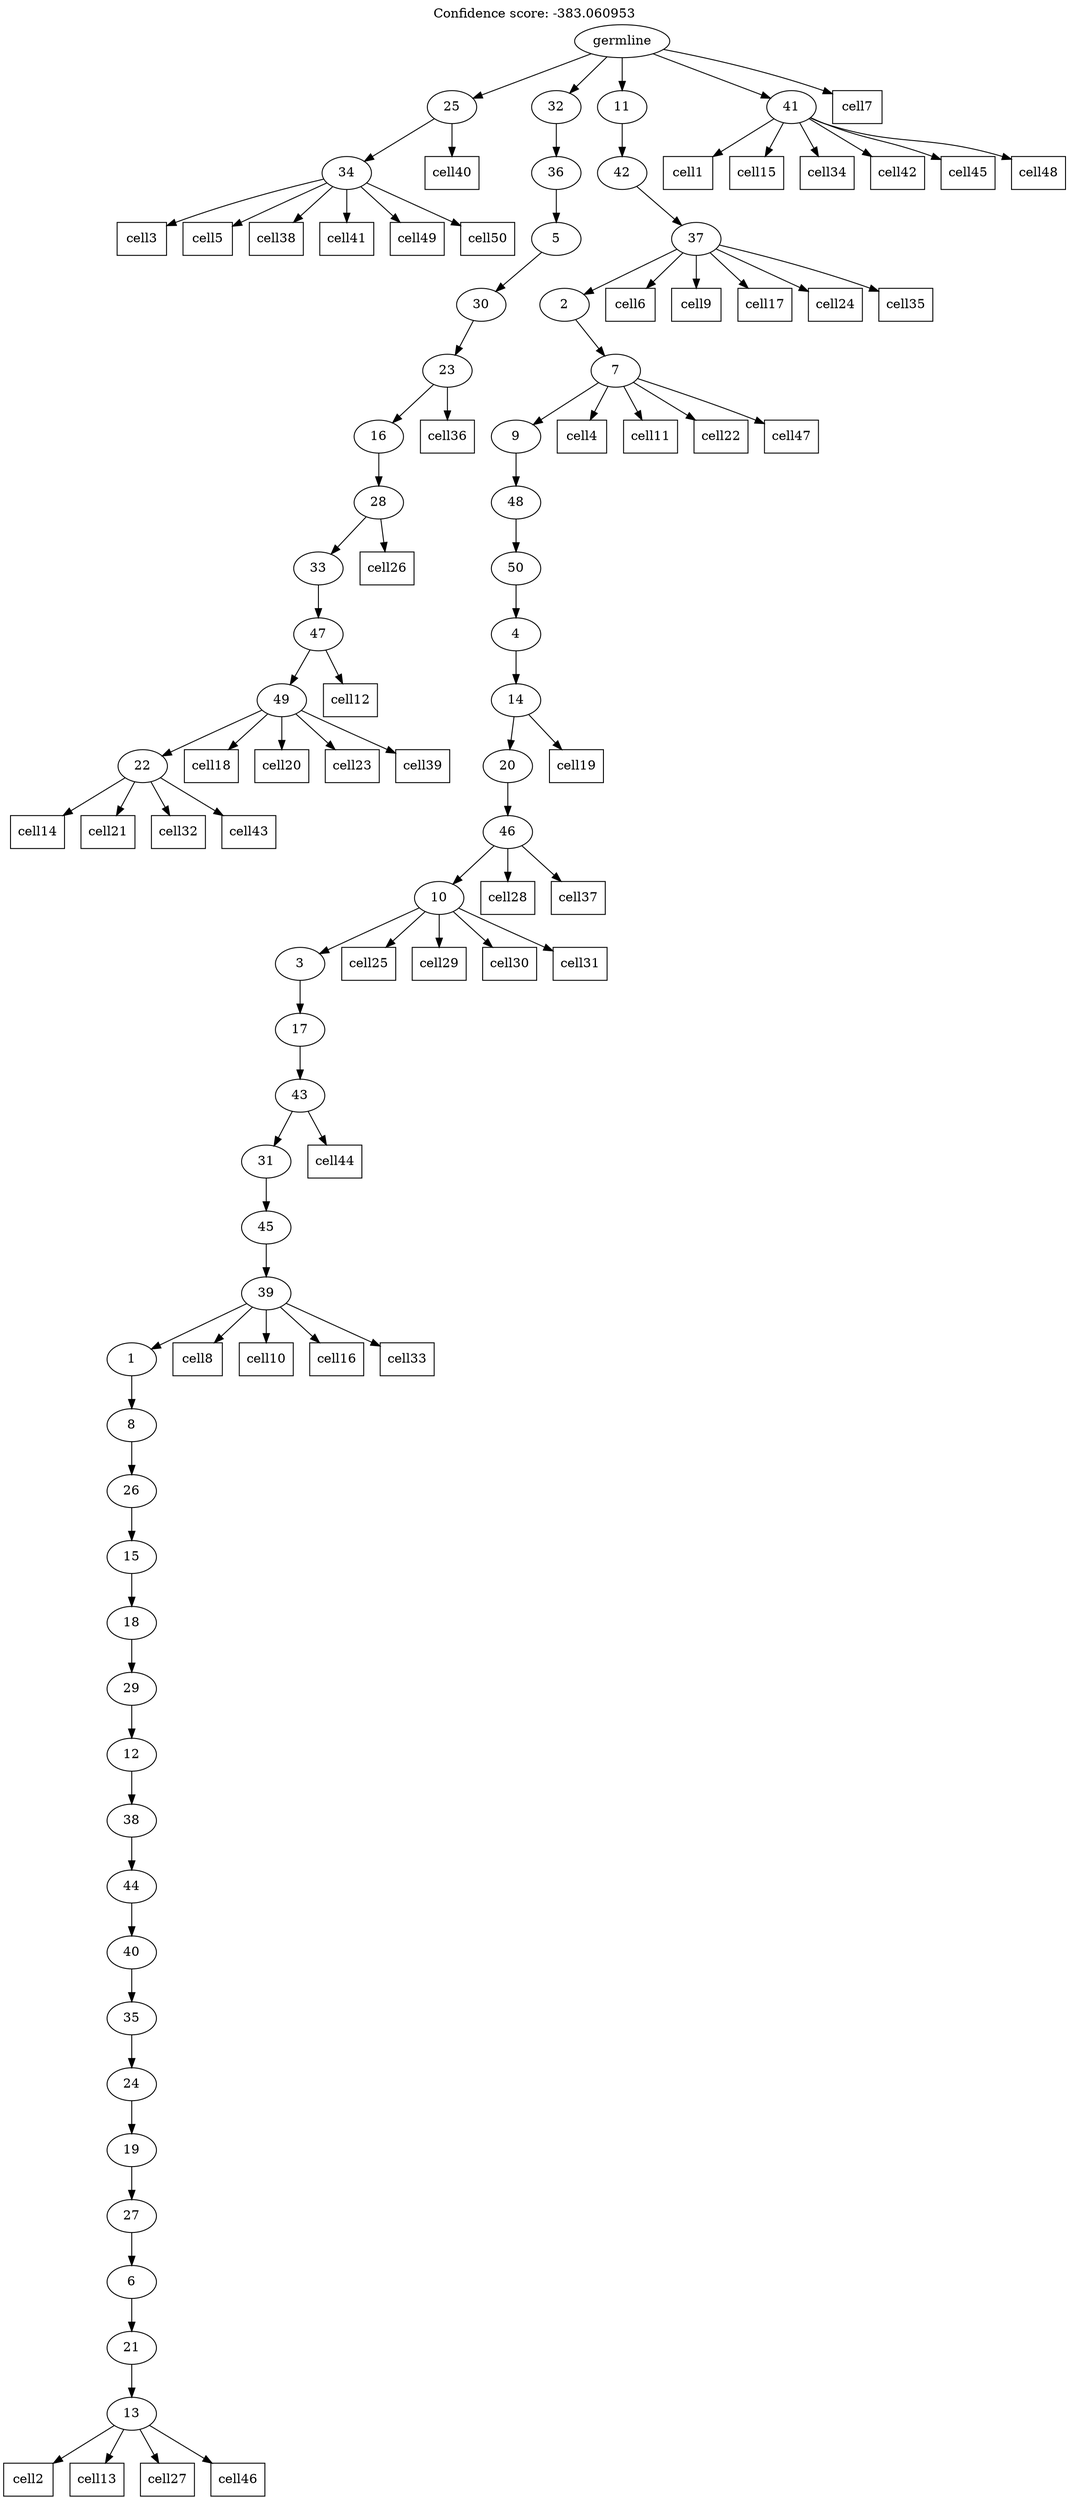 digraph g {
	"48" -> "49";
	"49" [label="34"];
	"46" -> "47";
	"47" [label="22"];
	"45" -> "46";
	"46" [label="49"];
	"44" -> "45";
	"45" [label="47"];
	"43" -> "44";
	"44" [label="33"];
	"42" -> "43";
	"43" [label="28"];
	"41" -> "42";
	"42" [label="16"];
	"40" -> "41";
	"41" [label="23"];
	"39" -> "40";
	"40" [label="30"];
	"38" -> "39";
	"39" [label="5"];
	"37" -> "38";
	"38" [label="36"];
	"35" -> "36";
	"36" [label="13"];
	"34" -> "35";
	"35" [label="21"];
	"33" -> "34";
	"34" [label="6"];
	"32" -> "33";
	"33" [label="27"];
	"31" -> "32";
	"32" [label="19"];
	"30" -> "31";
	"31" [label="24"];
	"29" -> "30";
	"30" [label="35"];
	"28" -> "29";
	"29" [label="40"];
	"27" -> "28";
	"28" [label="44"];
	"26" -> "27";
	"27" [label="38"];
	"25" -> "26";
	"26" [label="12"];
	"24" -> "25";
	"25" [label="29"];
	"23" -> "24";
	"24" [label="18"];
	"22" -> "23";
	"23" [label="15"];
	"21" -> "22";
	"22" [label="26"];
	"20" -> "21";
	"21" [label="8"];
	"19" -> "20";
	"20" [label="1"];
	"18" -> "19";
	"19" [label="39"];
	"17" -> "18";
	"18" [label="45"];
	"16" -> "17";
	"17" [label="31"];
	"15" -> "16";
	"16" [label="43"];
	"14" -> "15";
	"15" [label="17"];
	"13" -> "14";
	"14" [label="3"];
	"12" -> "13";
	"13" [label="10"];
	"11" -> "12";
	"12" [label="46"];
	"10" -> "11";
	"11" [label="20"];
	"9" -> "10";
	"10" [label="14"];
	"8" -> "9";
	"9" [label="4"];
	"7" -> "8";
	"8" [label="50"];
	"6" -> "7";
	"7" [label="48"];
	"5" -> "6";
	"6" [label="9"];
	"4" -> "5";
	"5" [label="7"];
	"3" -> "4";
	"4" [label="2"];
	"2" -> "3";
	"3" [label="37"];
	"1" -> "2";
	"2" [label="42"];
	"0" -> "1";
	"1" [label="11"];
	"0" -> "37";
	"37" [label="32"];
	"0" -> "48";
	"48" [label="25"];
	"0" -> "50";
	"50" [label="41"];
	"0" [label="germline"];
	"50" -> "cell1";
	"cell1" [shape=box];
	"36" -> "cell2";
	"cell2" [shape=box];
	"49" -> "cell3";
	"cell3" [shape=box];
	"5" -> "cell4";
	"cell4" [shape=box];
	"49" -> "cell5";
	"cell5" [shape=box];
	"3" -> "cell6";
	"cell6" [shape=box];
	"0" -> "cell7";
	"cell7" [shape=box];
	"19" -> "cell8";
	"cell8" [shape=box];
	"3" -> "cell9";
	"cell9" [shape=box];
	"19" -> "cell10";
	"cell10" [shape=box];
	"5" -> "cell11";
	"cell11" [shape=box];
	"45" -> "cell12";
	"cell12" [shape=box];
	"36" -> "cell13";
	"cell13" [shape=box];
	"47" -> "cell14";
	"cell14" [shape=box];
	"50" -> "cell15";
	"cell15" [shape=box];
	"19" -> "cell16";
	"cell16" [shape=box];
	"3" -> "cell17";
	"cell17" [shape=box];
	"46" -> "cell18";
	"cell18" [shape=box];
	"10" -> "cell19";
	"cell19" [shape=box];
	"46" -> "cell20";
	"cell20" [shape=box];
	"47" -> "cell21";
	"cell21" [shape=box];
	"5" -> "cell22";
	"cell22" [shape=box];
	"46" -> "cell23";
	"cell23" [shape=box];
	"3" -> "cell24";
	"cell24" [shape=box];
	"13" -> "cell25";
	"cell25" [shape=box];
	"43" -> "cell26";
	"cell26" [shape=box];
	"36" -> "cell27";
	"cell27" [shape=box];
	"12" -> "cell28";
	"cell28" [shape=box];
	"13" -> "cell29";
	"cell29" [shape=box];
	"13" -> "cell30";
	"cell30" [shape=box];
	"13" -> "cell31";
	"cell31" [shape=box];
	"47" -> "cell32";
	"cell32" [shape=box];
	"19" -> "cell33";
	"cell33" [shape=box];
	"50" -> "cell34";
	"cell34" [shape=box];
	"3" -> "cell35";
	"cell35" [shape=box];
	"41" -> "cell36";
	"cell36" [shape=box];
	"12" -> "cell37";
	"cell37" [shape=box];
	"49" -> "cell38";
	"cell38" [shape=box];
	"46" -> "cell39";
	"cell39" [shape=box];
	"48" -> "cell40";
	"cell40" [shape=box];
	"49" -> "cell41";
	"cell41" [shape=box];
	"50" -> "cell42";
	"cell42" [shape=box];
	"47" -> "cell43";
	"cell43" [shape=box];
	"16" -> "cell44";
	"cell44" [shape=box];
	"50" -> "cell45";
	"cell45" [shape=box];
	"36" -> "cell46";
	"cell46" [shape=box];
	"5" -> "cell47";
	"cell47" [shape=box];
	"50" -> "cell48";
	"cell48" [shape=box];
	"49" -> "cell49";
	"cell49" [shape=box];
	"49" -> "cell50";
	"cell50" [shape=box];
	labelloc="t";
	label="Confidence score: -383.060953";
}
